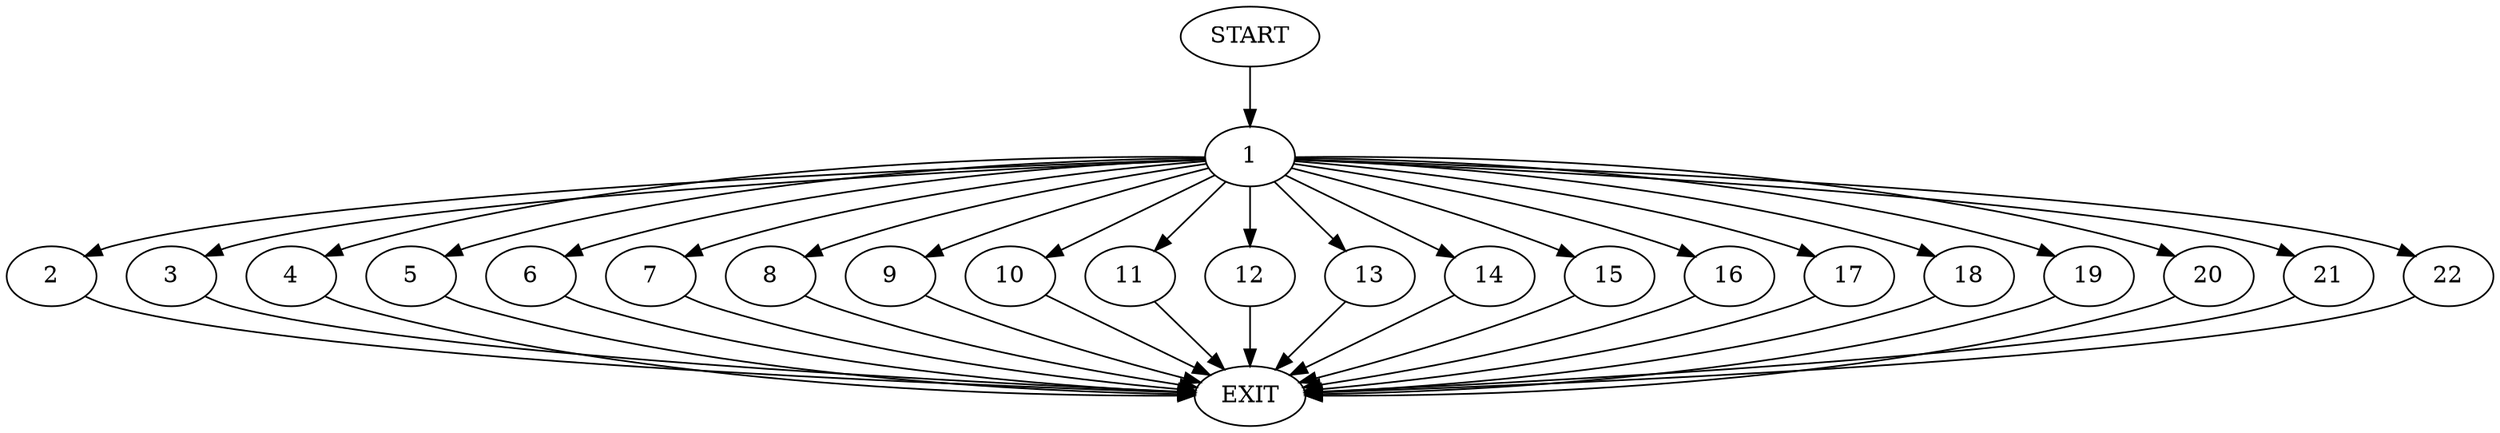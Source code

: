 digraph {
0 [label="START"]
23 [label="EXIT"]
0 -> 1
1 -> 2
1 -> 3
1 -> 4
1 -> 5
1 -> 6
1 -> 7
1 -> 8
1 -> 9
1 -> 10
1 -> 11
1 -> 12
1 -> 13
1 -> 14
1 -> 15
1 -> 16
1 -> 17
1 -> 18
1 -> 19
1 -> 20
1 -> 21
1 -> 22
4 -> 23
2 -> 23
19 -> 23
11 -> 23
8 -> 23
18 -> 23
15 -> 23
12 -> 23
22 -> 23
7 -> 23
14 -> 23
20 -> 23
21 -> 23
5 -> 23
16 -> 23
13 -> 23
10 -> 23
9 -> 23
6 -> 23
17 -> 23
3 -> 23
}

